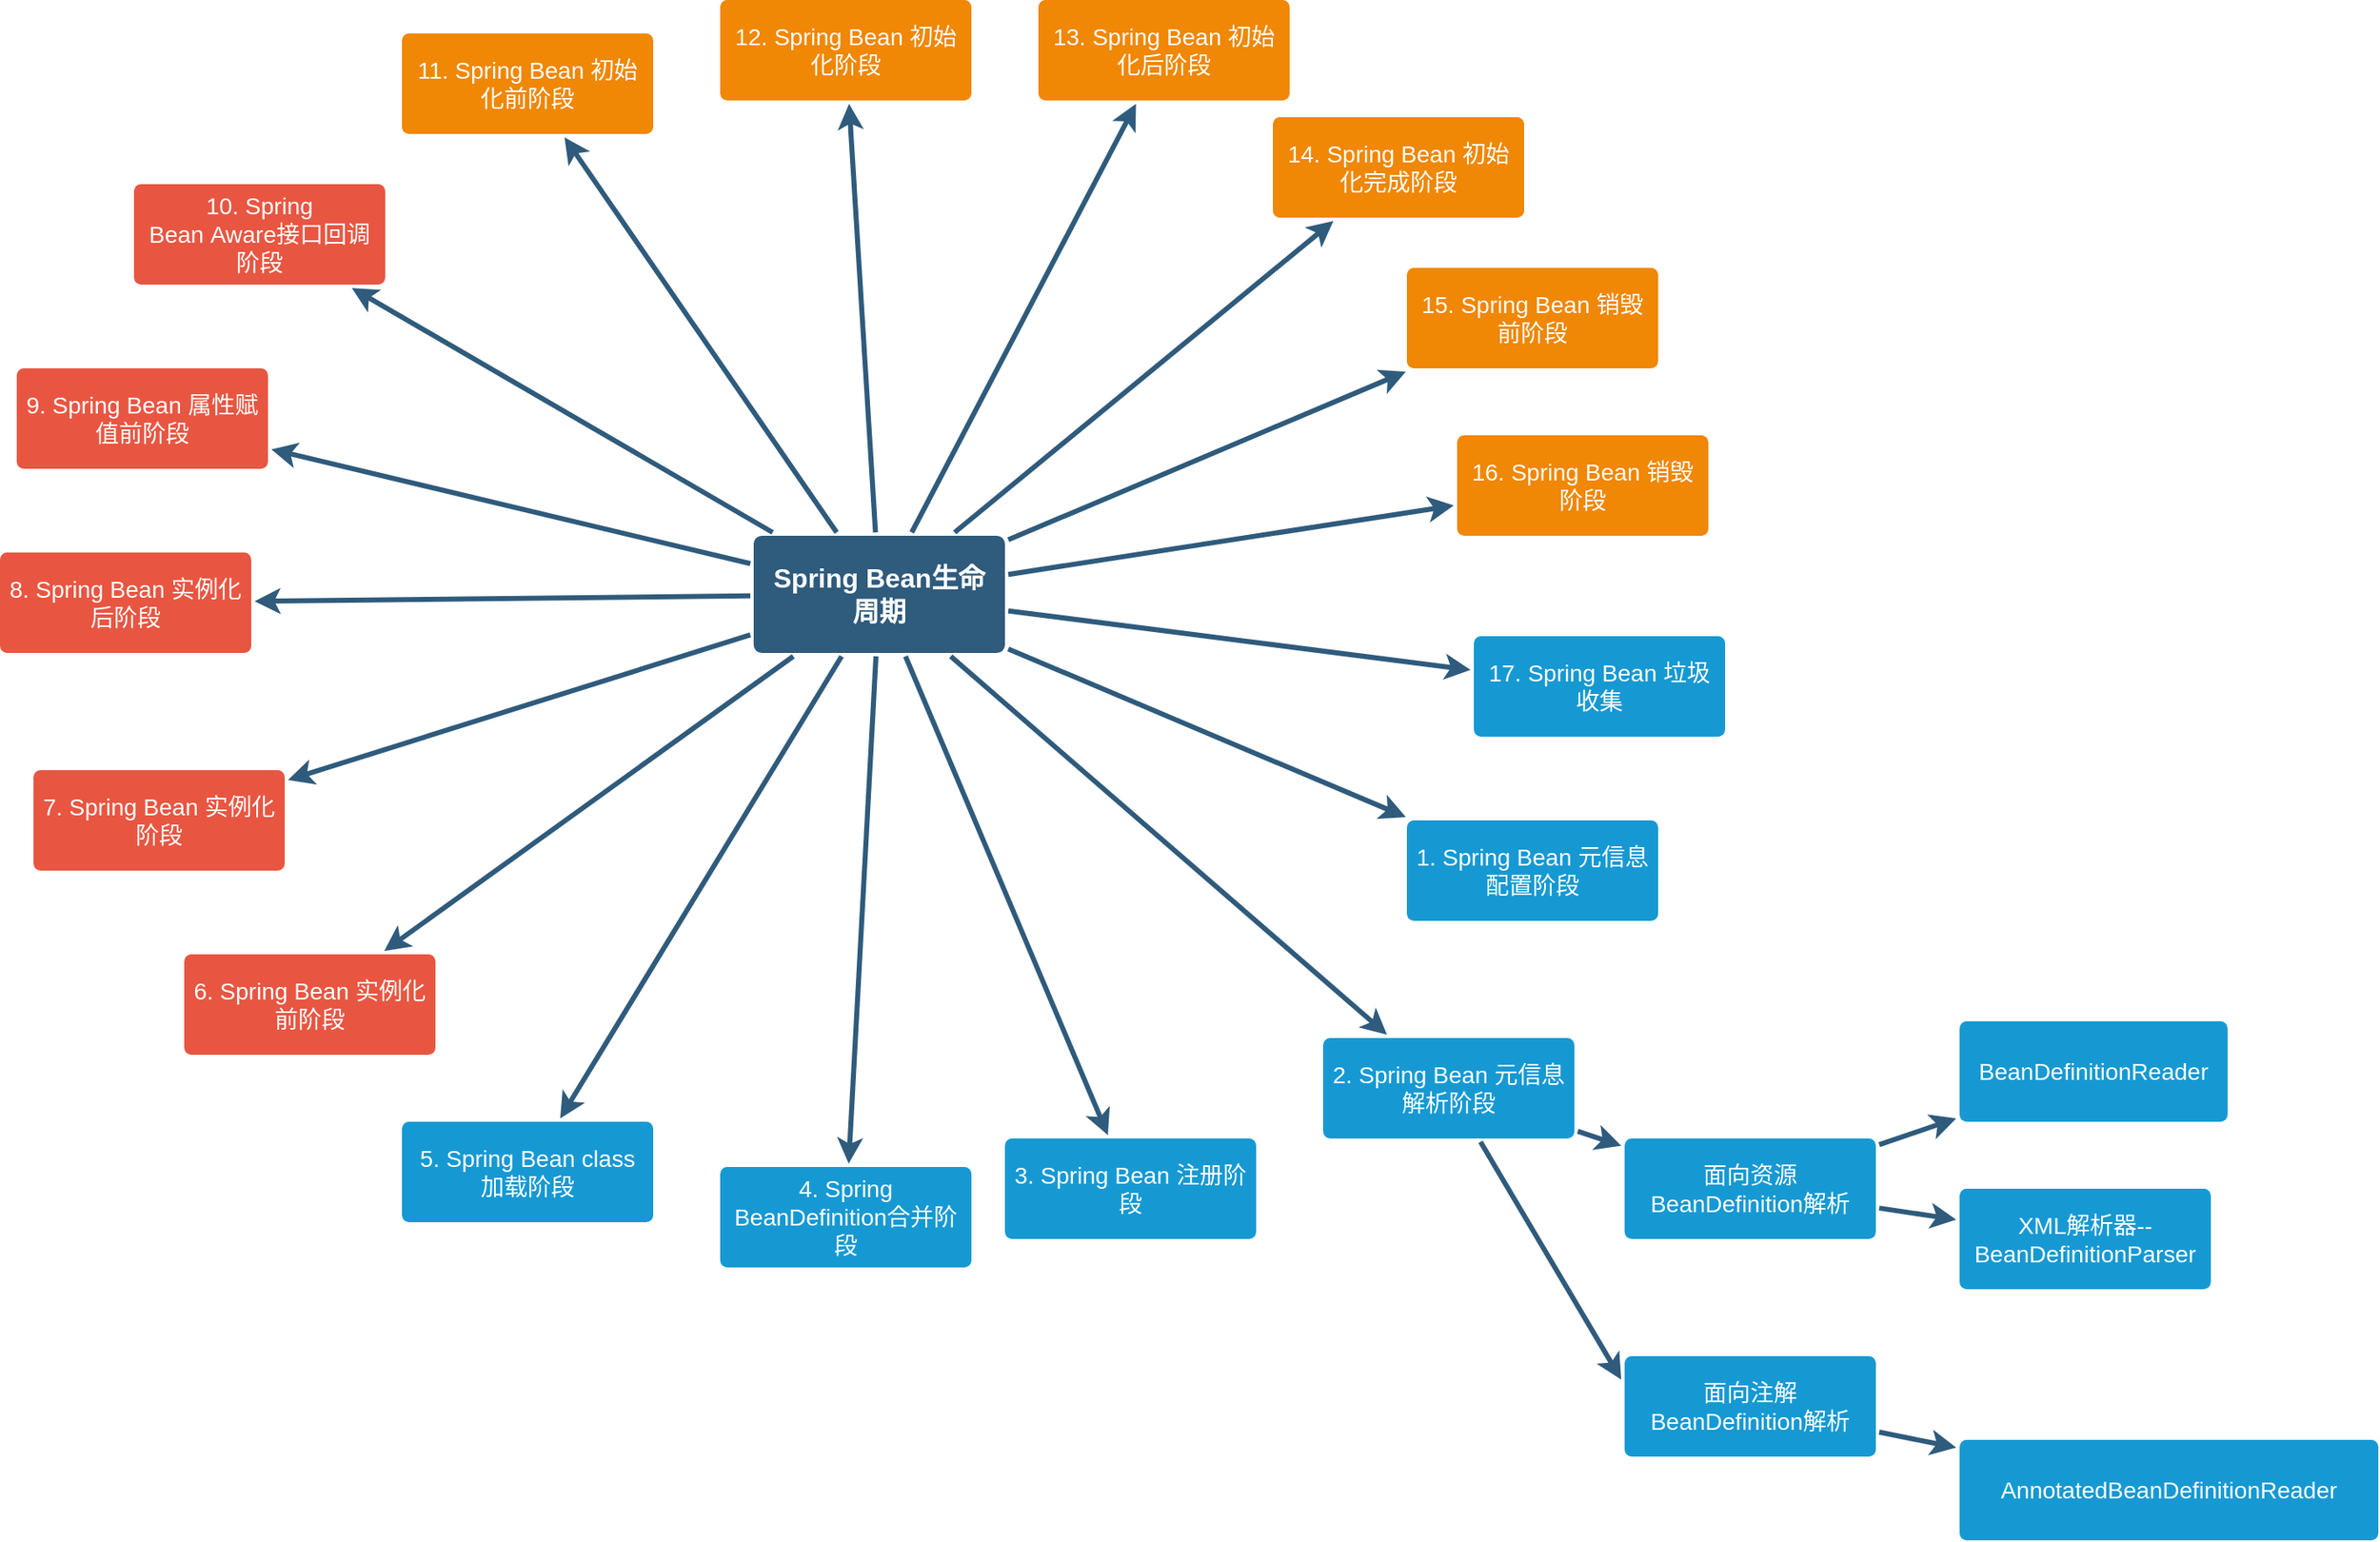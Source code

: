 <mxfile version="12.9.14" type="github">
  <diagram id="6a731a19-8d31-9384-78a2-239565b7b9f0" name="Spring Bean LifeCycle">
    <mxGraphModel dx="1520" dy="784" grid="1" gridSize="10" guides="1" tooltips="1" connect="1" arrows="1" fold="1" page="1" pageScale="1" pageWidth="1169" pageHeight="827" background="#ffffff" math="0" shadow="0">
      <root>
        <mxCell id="0" />
        <mxCell id="1" parent="0" />
        <mxCell id="1745" value="" style="edgeStyle=none;rounded=0;jumpStyle=none;html=1;shadow=0;labelBackgroundColor=none;startArrow=none;startFill=0;endArrow=classic;endFill=1;jettySize=auto;orthogonalLoop=1;strokeColor=#2F5B7C;strokeWidth=3;fontFamily=Helvetica;fontSize=16;fontColor=#23445D;spacing=5;" parent="1" source="1749" target="1764" edge="1">
          <mxGeometry relative="1" as="geometry" />
        </mxCell>
        <mxCell id="1747" value="" style="edgeStyle=none;rounded=0;jumpStyle=none;html=1;shadow=0;labelBackgroundColor=none;startArrow=none;startFill=0;endArrow=classic;endFill=1;jettySize=auto;orthogonalLoop=1;strokeColor=#2F5B7C;strokeWidth=3;fontFamily=Helvetica;fontSize=16;fontColor=#23445D;spacing=5;" parent="1" source="1749" target="1760" edge="1">
          <mxGeometry relative="1" as="geometry" />
        </mxCell>
        <mxCell id="1748" value="" style="edgeStyle=none;rounded=0;jumpStyle=none;html=1;shadow=0;labelBackgroundColor=none;startArrow=none;startFill=0;endArrow=classic;endFill=1;jettySize=auto;orthogonalLoop=1;strokeColor=#2F5B7C;strokeWidth=3;fontFamily=Helvetica;fontSize=16;fontColor=#23445D;spacing=5;" parent="1" source="1749" target="1753" edge="1">
          <mxGeometry relative="1" as="geometry" />
        </mxCell>
        <mxCell id="tWuMF48Xg9CNLqT5guID-1783" style="edgeStyle=none;rounded=0;jumpStyle=none;html=1;shadow=0;labelBackgroundColor=none;startArrow=none;startFill=0;endArrow=classic;endFill=1;jettySize=auto;orthogonalLoop=1;strokeColor=#2F5B7C;strokeWidth=3;fontFamily=Helvetica;fontSize=16;fontColor=#23445D;spacing=5;" parent="1" source="1749" target="tWuMF48Xg9CNLqT5guID-1780" edge="1">
          <mxGeometry relative="1" as="geometry" />
        </mxCell>
        <mxCell id="tWuMF48Xg9CNLqT5guID-1787" style="edgeStyle=none;rounded=0;jumpStyle=none;html=1;shadow=0;labelBackgroundColor=none;startArrow=none;startFill=0;endArrow=classic;endFill=1;jettySize=auto;orthogonalLoop=1;strokeColor=#2F5B7C;strokeWidth=3;fontFamily=Helvetica;fontSize=16;fontColor=#23445D;spacing=5;" parent="1" source="1749" target="tWuMF48Xg9CNLqT5guID-1786" edge="1">
          <mxGeometry relative="1" as="geometry" />
        </mxCell>
        <mxCell id="tWuMF48Xg9CNLqT5guID-1789" style="edgeStyle=none;rounded=0;jumpStyle=none;html=1;shadow=0;labelBackgroundColor=none;startArrow=none;startFill=0;endArrow=classic;endFill=1;jettySize=auto;orthogonalLoop=1;strokeColor=#2F5B7C;strokeWidth=3;fontFamily=Helvetica;fontSize=16;fontColor=#23445D;spacing=5;" parent="1" source="1749" target="tWuMF48Xg9CNLqT5guID-1788" edge="1">
          <mxGeometry relative="1" as="geometry" />
        </mxCell>
        <mxCell id="tWuMF48Xg9CNLqT5guID-1792" style="edgeStyle=none;rounded=0;jumpStyle=none;html=1;shadow=0;labelBackgroundColor=none;startArrow=none;startFill=0;endArrow=classic;endFill=1;jettySize=auto;orthogonalLoop=1;strokeColor=#2F5B7C;strokeWidth=3;fontFamily=Helvetica;fontSize=16;fontColor=#23445D;spacing=5;" parent="1" source="1749" target="tWuMF48Xg9CNLqT5guID-1791" edge="1">
          <mxGeometry relative="1" as="geometry" />
        </mxCell>
        <mxCell id="tWuMF48Xg9CNLqT5guID-1795" style="edgeStyle=none;rounded=0;jumpStyle=none;html=1;shadow=0;labelBackgroundColor=none;startArrow=none;startFill=0;endArrow=classic;endFill=1;jettySize=auto;orthogonalLoop=1;strokeColor=#2F5B7C;strokeWidth=3;fontFamily=Helvetica;fontSize=16;fontColor=#23445D;spacing=5;" parent="1" source="1749" target="tWuMF48Xg9CNLqT5guID-1794" edge="1">
          <mxGeometry relative="1" as="geometry" />
        </mxCell>
        <mxCell id="tWuMF48Xg9CNLqT5guID-1797" style="edgeStyle=none;rounded=0;jumpStyle=none;html=1;shadow=0;labelBackgroundColor=none;startArrow=none;startFill=0;endArrow=classic;endFill=1;jettySize=auto;orthogonalLoop=1;strokeColor=#2F5B7C;strokeWidth=3;fontFamily=Helvetica;fontSize=16;fontColor=#23445D;spacing=5;" parent="1" source="1749" target="tWuMF48Xg9CNLqT5guID-1796" edge="1">
          <mxGeometry relative="1" as="geometry" />
        </mxCell>
        <mxCell id="tWuMF48Xg9CNLqT5guID-1799" style="edgeStyle=none;rounded=0;jumpStyle=none;html=1;shadow=0;labelBackgroundColor=none;startArrow=none;startFill=0;endArrow=classic;endFill=1;jettySize=auto;orthogonalLoop=1;strokeColor=#2F5B7C;strokeWidth=3;fontFamily=Helvetica;fontSize=16;fontColor=#23445D;spacing=5;" parent="1" source="1749" target="tWuMF48Xg9CNLqT5guID-1798" edge="1">
          <mxGeometry relative="1" as="geometry" />
        </mxCell>
        <mxCell id="tWuMF48Xg9CNLqT5guID-1801" style="edgeStyle=none;rounded=0;jumpStyle=none;html=1;shadow=0;labelBackgroundColor=none;startArrow=none;startFill=0;endArrow=classic;endFill=1;jettySize=auto;orthogonalLoop=1;strokeColor=#2F5B7C;strokeWidth=3;fontFamily=Helvetica;fontSize=16;fontColor=#23445D;spacing=5;" parent="1" source="1749" target="tWuMF48Xg9CNLqT5guID-1800" edge="1">
          <mxGeometry relative="1" as="geometry" />
        </mxCell>
        <mxCell id="tWuMF48Xg9CNLqT5guID-1803" style="edgeStyle=none;rounded=0;jumpStyle=none;html=1;shadow=0;labelBackgroundColor=none;startArrow=none;startFill=0;endArrow=classic;endFill=1;jettySize=auto;orthogonalLoop=1;strokeColor=#2F5B7C;strokeWidth=3;fontFamily=Helvetica;fontSize=16;fontColor=#23445D;spacing=5;" parent="1" source="1749" target="tWuMF48Xg9CNLqT5guID-1802" edge="1">
          <mxGeometry relative="1" as="geometry" />
        </mxCell>
        <mxCell id="tWuMF48Xg9CNLqT5guID-1806" style="edgeStyle=none;rounded=0;jumpStyle=none;html=1;shadow=0;labelBackgroundColor=none;startArrow=none;startFill=0;endArrow=classic;endFill=1;jettySize=auto;orthogonalLoop=1;strokeColor=#2F5B7C;strokeWidth=3;fontFamily=Helvetica;fontSize=16;fontColor=#23445D;spacing=5;" parent="1" source="1749" target="tWuMF48Xg9CNLqT5guID-1804" edge="1">
          <mxGeometry relative="1" as="geometry" />
        </mxCell>
        <mxCell id="tWuMF48Xg9CNLqT5guID-1808" style="edgeStyle=none;rounded=0;jumpStyle=none;html=1;shadow=0;labelBackgroundColor=none;startArrow=none;startFill=0;endArrow=classic;endFill=1;jettySize=auto;orthogonalLoop=1;strokeColor=#2F5B7C;strokeWidth=3;fontFamily=Helvetica;fontSize=16;fontColor=#23445D;spacing=5;" parent="1" source="1749" target="tWuMF48Xg9CNLqT5guID-1807" edge="1">
          <mxGeometry relative="1" as="geometry" />
        </mxCell>
        <mxCell id="tWuMF48Xg9CNLqT5guID-1810" style="edgeStyle=none;rounded=0;jumpStyle=none;html=1;shadow=0;labelBackgroundColor=none;startArrow=none;startFill=0;endArrow=classic;endFill=1;jettySize=auto;orthogonalLoop=1;strokeColor=#2F5B7C;strokeWidth=3;fontFamily=Helvetica;fontSize=16;fontColor=#23445D;spacing=5;" parent="1" source="1749" target="tWuMF48Xg9CNLqT5guID-1809" edge="1">
          <mxGeometry relative="1" as="geometry" />
        </mxCell>
        <mxCell id="tWuMF48Xg9CNLqT5guID-1813" style="edgeStyle=none;rounded=0;jumpStyle=none;html=1;shadow=0;labelBackgroundColor=none;startArrow=none;startFill=0;endArrow=classic;endFill=1;jettySize=auto;orthogonalLoop=1;strokeColor=#2F5B7C;strokeWidth=3;fontFamily=Helvetica;fontSize=16;fontColor=#23445D;spacing=5;" parent="1" source="1749" target="tWuMF48Xg9CNLqT5guID-1812" edge="1">
          <mxGeometry relative="1" as="geometry" />
        </mxCell>
        <mxCell id="tWuMF48Xg9CNLqT5guID-1815" style="edgeStyle=none;rounded=0;jumpStyle=none;html=1;shadow=0;labelBackgroundColor=none;startArrow=none;startFill=0;endArrow=classic;endFill=1;jettySize=auto;orthogonalLoop=1;strokeColor=#2F5B7C;strokeWidth=3;fontFamily=Helvetica;fontSize=16;fontColor=#23445D;spacing=5;" parent="1" source="1749" target="tWuMF48Xg9CNLqT5guID-1814" edge="1">
          <mxGeometry relative="1" as="geometry" />
        </mxCell>
        <mxCell id="1749" value="Spring Bean生命周期" style="rounded=1;whiteSpace=wrap;html=1;shadow=0;labelBackgroundColor=none;strokeColor=none;strokeWidth=3;fillColor=#2F5B7C;fontFamily=Helvetica;fontSize=16;fontColor=#FFFFFF;align=center;fontStyle=1;spacing=5;arcSize=7;perimeterSpacing=2;" parent="1" vertex="1">
          <mxGeometry x="520" y="390" width="150" height="70" as="geometry" />
        </mxCell>
        <mxCell id="1753" value="&lt;span style=&quot;font-family: , &amp;#34;stheiti&amp;#34; , &amp;#34;hei&amp;#34; , &amp;#34;heiti sc&amp;#34; , &amp;#34;microsoft yahei&amp;#34; , &amp;#34;arial&amp;#34; , sans-serif ; font-weight: 400&quot;&gt;9. Spring Bean&amp;nbsp;属性赋值前阶段&lt;/span&gt;" style="rounded=1;whiteSpace=wrap;html=1;shadow=0;labelBackgroundColor=none;strokeColor=none;strokeWidth=3;fillColor=#e85642;fontFamily=Helvetica;fontSize=14;fontColor=#FFFFFF;align=center;spacing=5;fontStyle=1;arcSize=7;perimeterSpacing=2;" parent="1" vertex="1">
          <mxGeometry x="80" y="290" width="150" height="60" as="geometry" />
        </mxCell>
        <mxCell id="1760" value="&lt;span style=&quot;font-family: , &amp;#34;stheiti&amp;#34; , &amp;#34;hei&amp;#34; , &amp;#34;heiti sc&amp;#34; , &amp;#34;microsoft yahei&amp;#34; , &amp;#34;arial&amp;#34; , sans-serif ; font-weight: 400&quot;&gt;7. Spring Bean&amp;nbsp;实例化阶段&lt;/span&gt;" style="rounded=1;whiteSpace=wrap;html=1;shadow=0;labelBackgroundColor=none;strokeColor=none;strokeWidth=3;fillColor=#e85642;fontFamily=Helvetica;fontSize=14;fontColor=#FFFFFF;align=center;spacing=5;fontStyle=1;arcSize=7;perimeterSpacing=2;" parent="1" vertex="1">
          <mxGeometry x="90" y="530" width="150" height="60" as="geometry" />
        </mxCell>
        <mxCell id="1764" value="&lt;span style=&quot;font-family: , &amp;#34;stheiti&amp;#34; , &amp;#34;hei&amp;#34; , &amp;#34;heiti sc&amp;#34; , &amp;#34;microsoft yahei&amp;#34; , &amp;#34;arial&amp;#34; , sans-serif ; font-weight: 400&quot;&gt;11. Spring Bean&amp;nbsp;初始化前阶段&lt;/span&gt;" style="rounded=1;whiteSpace=wrap;html=1;shadow=0;labelBackgroundColor=none;strokeColor=none;strokeWidth=3;fillColor=#F08705;fontFamily=Helvetica;fontSize=14;fontColor=#FFFFFF;align=center;spacing=5;fontStyle=1;arcSize=7;perimeterSpacing=2;" parent="1" vertex="1">
          <mxGeometry x="310" y="90" width="150" height="60" as="geometry" />
        </mxCell>
        <mxCell id="tWuMF48Xg9CNLqT5guID-1780" value="&lt;span style=&quot;font-family: , &amp;#34;stheiti&amp;#34; , &amp;#34;hei&amp;#34; , &amp;#34;heiti sc&amp;#34; , &amp;#34;microsoft yahei&amp;#34; , &amp;#34;arial&amp;#34; , sans-serif ; font-weight: 400&quot;&gt;10. Spring Bean&amp;nbsp;Aware接口回调阶段&lt;/span&gt;" style="rounded=1;whiteSpace=wrap;html=1;shadow=0;labelBackgroundColor=none;strokeColor=none;strokeWidth=3;fillColor=#e85642;fontFamily=Helvetica;fontSize=14;fontColor=#FFFFFF;align=center;spacing=5;fontStyle=1;arcSize=7;perimeterSpacing=2;" parent="1" vertex="1">
          <mxGeometry x="150" y="180" width="150" height="60" as="geometry" />
        </mxCell>
        <mxCell id="tWuMF48Xg9CNLqT5guID-1786" value="&lt;span style=&quot;font-family: , &amp;#34;stheiti&amp;#34; , &amp;#34;hei&amp;#34; , &amp;#34;heiti sc&amp;#34; , &amp;#34;microsoft yahei&amp;#34; , &amp;#34;arial&amp;#34; , sans-serif ; font-weight: 400&quot;&gt;12. Spring Bean&amp;nbsp;初始化阶段&lt;/span&gt;" style="rounded=1;whiteSpace=wrap;html=1;shadow=0;labelBackgroundColor=none;strokeColor=none;strokeWidth=3;fillColor=#F08705;fontFamily=Helvetica;fontSize=14;fontColor=#FFFFFF;align=center;spacing=5;fontStyle=1;arcSize=7;perimeterSpacing=2;" parent="1" vertex="1">
          <mxGeometry x="500" y="70" width="150" height="60" as="geometry" />
        </mxCell>
        <mxCell id="tWuMF48Xg9CNLqT5guID-1788" value="&lt;span style=&quot;font-family: , &amp;#34;stheiti&amp;#34; , &amp;#34;hei&amp;#34; , &amp;#34;heiti sc&amp;#34; , &amp;#34;microsoft yahei&amp;#34; , &amp;#34;arial&amp;#34; , sans-serif ; font-weight: 400&quot;&gt;8. Spring Bean 实例化后阶段&lt;/span&gt;" style="rounded=1;whiteSpace=wrap;html=1;shadow=0;labelBackgroundColor=none;strokeColor=none;strokeWidth=3;fillColor=#e85642;fontFamily=Helvetica;fontSize=14;fontColor=#FFFFFF;align=center;spacing=5;fontStyle=1;arcSize=7;perimeterSpacing=2;" parent="1" vertex="1">
          <mxGeometry x="70" y="400" width="150" height="60" as="geometry" />
        </mxCell>
        <mxCell id="tWuMF48Xg9CNLqT5guID-1791" value="&lt;span style=&quot;font-family: , &amp;#34;stheiti&amp;#34; , &amp;#34;hei&amp;#34; , &amp;#34;heiti sc&amp;#34; , &amp;#34;microsoft yahei&amp;#34; , &amp;#34;arial&amp;#34; , sans-serif ; font-weight: 400&quot;&gt;6. Spring Bean 实例化前阶段&lt;/span&gt;" style="rounded=1;whiteSpace=wrap;html=1;shadow=0;labelBackgroundColor=none;strokeColor=none;strokeWidth=3;fillColor=#e85642;fontFamily=Helvetica;fontSize=14;fontColor=#FFFFFF;align=center;spacing=5;fontStyle=1;arcSize=7;perimeterSpacing=2;" parent="1" vertex="1">
          <mxGeometry x="180" y="640" width="150" height="60" as="geometry" />
        </mxCell>
        <mxCell id="tWuMF48Xg9CNLqT5guID-1794" value="&lt;span style=&quot;font-family: , &amp;#34;stheiti&amp;#34; , &amp;#34;hei&amp;#34; , &amp;#34;heiti sc&amp;#34; , &amp;#34;microsoft yahei&amp;#34; , &amp;#34;arial&amp;#34; , sans-serif ; font-weight: 400&quot;&gt;5. Spring Bean class加载阶段&lt;/span&gt;" style="rounded=1;whiteSpace=wrap;html=1;shadow=0;labelBackgroundColor=none;strokeColor=none;strokeWidth=3;fillColor=#1699d3;fontFamily=Helvetica;fontSize=14;fontColor=#FFFFFF;align=center;spacing=5;fontStyle=1;arcSize=7;perimeterSpacing=2;" parent="1" vertex="1">
          <mxGeometry x="310" y="740" width="150" height="60" as="geometry" />
        </mxCell>
        <mxCell id="tWuMF48Xg9CNLqT5guID-1796" value="&lt;span style=&quot;font-family: , &amp;#34;stheiti&amp;#34; , &amp;#34;hei&amp;#34; , &amp;#34;heiti sc&amp;#34; , &amp;#34;microsoft yahei&amp;#34; , &amp;#34;arial&amp;#34; , sans-serif ; font-weight: 400&quot;&gt;4. Spring BeanDefinition合并阶段&lt;/span&gt;" style="rounded=1;whiteSpace=wrap;html=1;shadow=0;labelBackgroundColor=none;strokeColor=none;strokeWidth=3;fillColor=#1699d3;fontFamily=Helvetica;fontSize=14;fontColor=#FFFFFF;align=center;spacing=5;fontStyle=1;arcSize=7;perimeterSpacing=2;" parent="1" vertex="1">
          <mxGeometry x="500" y="767" width="150" height="60" as="geometry" />
        </mxCell>
        <mxCell id="tWuMF48Xg9CNLqT5guID-1798" value="&lt;span style=&quot;font-family: , &amp;#34;stheiti&amp;#34; , &amp;#34;hei&amp;#34; , &amp;#34;heiti sc&amp;#34; , &amp;#34;microsoft yahei&amp;#34; , &amp;#34;arial&amp;#34; , sans-serif ; font-weight: 400&quot;&gt;3. Spring Bean 注册阶段&lt;/span&gt;" style="rounded=1;whiteSpace=wrap;html=1;shadow=0;labelBackgroundColor=none;strokeColor=none;strokeWidth=3;fillColor=#1699d3;fontFamily=Helvetica;fontSize=14;fontColor=#FFFFFF;align=center;spacing=5;fontStyle=1;arcSize=7;perimeterSpacing=2;" parent="1" vertex="1">
          <mxGeometry x="670" y="750" width="150" height="60" as="geometry" />
        </mxCell>
        <mxCell id="a5LNJJJlX2vmiXzRFUps-1772" style="edgeStyle=none;rounded=0;jumpStyle=none;html=1;shadow=0;labelBackgroundColor=none;startArrow=none;startFill=0;endArrow=classic;endFill=1;jettySize=auto;orthogonalLoop=1;strokeColor=#2F5B7C;strokeWidth=3;fontFamily=Helvetica;fontSize=16;fontColor=#23445D;spacing=5;" edge="1" parent="1" source="tWuMF48Xg9CNLqT5guID-1800" target="a5LNJJJlX2vmiXzRFUps-1764">
          <mxGeometry relative="1" as="geometry" />
        </mxCell>
        <mxCell id="a5LNJJJlX2vmiXzRFUps-1773" style="edgeStyle=none;rounded=0;jumpStyle=none;html=1;shadow=0;labelBackgroundColor=none;startArrow=none;startFill=0;endArrow=classic;endFill=1;jettySize=auto;orthogonalLoop=1;strokeColor=#2F5B7C;strokeWidth=3;fontFamily=Helvetica;fontSize=16;fontColor=#23445D;spacing=5;entryX=0;entryY=0.25;entryDx=0;entryDy=0;" edge="1" parent="1" source="tWuMF48Xg9CNLqT5guID-1800" target="a5LNJJJlX2vmiXzRFUps-1765">
          <mxGeometry relative="1" as="geometry" />
        </mxCell>
        <mxCell id="tWuMF48Xg9CNLqT5guID-1800" value="&lt;span style=&quot;font-family: , &amp;#34;stheiti&amp;#34; , &amp;#34;hei&amp;#34; , &amp;#34;heiti sc&amp;#34; , &amp;#34;microsoft yahei&amp;#34; , &amp;#34;arial&amp;#34; , sans-serif ; font-weight: 400&quot;&gt;2. Spring Bean 元信息解析阶段&lt;/span&gt;" style="rounded=1;whiteSpace=wrap;html=1;shadow=0;labelBackgroundColor=none;strokeColor=none;strokeWidth=3;fillColor=#1699d3;fontFamily=Helvetica;fontSize=14;fontColor=#FFFFFF;align=center;spacing=5;fontStyle=1;arcSize=7;perimeterSpacing=2;" parent="1" vertex="1">
          <mxGeometry x="860" y="690" width="150" height="60" as="geometry" />
        </mxCell>
        <mxCell id="tWuMF48Xg9CNLqT5guID-1802" value="&lt;span style=&quot;font-family: , &amp;#34;stheiti&amp;#34; , &amp;#34;hei&amp;#34; , &amp;#34;heiti sc&amp;#34; , &amp;#34;microsoft yahei&amp;#34; , &amp;#34;arial&amp;#34; , sans-serif ; font-weight: 400&quot;&gt;1. Spring Bean 元信息配置阶段&lt;/span&gt;" style="rounded=1;whiteSpace=wrap;html=1;shadow=0;labelBackgroundColor=none;strokeColor=none;strokeWidth=3;fillColor=#1699d3;fontFamily=Helvetica;fontSize=14;fontColor=#FFFFFF;align=center;spacing=5;fontStyle=1;arcSize=7;perimeterSpacing=2;" parent="1" vertex="1">
          <mxGeometry x="910" y="560" width="150" height="60" as="geometry" />
        </mxCell>
        <mxCell id="tWuMF48Xg9CNLqT5guID-1804" value="&lt;span style=&quot;font-family: , &amp;#34;stheiti&amp;#34; , &amp;#34;hei&amp;#34; , &amp;#34;heiti sc&amp;#34; , &amp;#34;microsoft yahei&amp;#34; , &amp;#34;arial&amp;#34; , sans-serif ; font-weight: 400&quot;&gt;13. Spring Bean 初始化后阶段&lt;/span&gt;" style="rounded=1;whiteSpace=wrap;html=1;shadow=0;labelBackgroundColor=none;strokeColor=none;strokeWidth=3;fillColor=#F08705;fontFamily=Helvetica;fontSize=14;fontColor=#FFFFFF;align=center;spacing=5;fontStyle=1;arcSize=7;perimeterSpacing=2;" parent="1" vertex="1">
          <mxGeometry x="690" y="70" width="150" height="60" as="geometry" />
        </mxCell>
        <mxCell id="tWuMF48Xg9CNLqT5guID-1807" value="&lt;span style=&quot;font-family: , &amp;#34;stheiti&amp;#34; , &amp;#34;hei&amp;#34; , &amp;#34;heiti sc&amp;#34; , &amp;#34;microsoft yahei&amp;#34; , &amp;#34;arial&amp;#34; , sans-serif ; font-weight: 400&quot;&gt;14. Spring Bean&amp;nbsp;初始化完成阶段&lt;/span&gt;" style="rounded=1;whiteSpace=wrap;html=1;shadow=0;labelBackgroundColor=none;strokeColor=none;strokeWidth=3;fillColor=#F08705;fontFamily=Helvetica;fontSize=14;fontColor=#FFFFFF;align=center;spacing=5;fontStyle=1;arcSize=7;perimeterSpacing=2;" parent="1" vertex="1">
          <mxGeometry x="830" y="140" width="150" height="60" as="geometry" />
        </mxCell>
        <mxCell id="tWuMF48Xg9CNLqT5guID-1809" value="&lt;span style=&quot;font-family: , &amp;#34;stheiti&amp;#34; , &amp;#34;hei&amp;#34; , &amp;#34;heiti sc&amp;#34; , &amp;#34;microsoft yahei&amp;#34; , &amp;#34;arial&amp;#34; , sans-serif ; font-weight: 400&quot;&gt;15. Spring Bean&amp;nbsp;销毁前阶段&lt;/span&gt;" style="rounded=1;whiteSpace=wrap;html=1;shadow=0;labelBackgroundColor=none;strokeColor=none;strokeWidth=3;fillColor=#F08705;fontFamily=Helvetica;fontSize=14;fontColor=#FFFFFF;align=center;spacing=5;fontStyle=1;arcSize=7;perimeterSpacing=2;" parent="1" vertex="1">
          <mxGeometry x="910" y="230" width="150" height="60" as="geometry" />
        </mxCell>
        <mxCell id="tWuMF48Xg9CNLqT5guID-1812" value="&lt;span style=&quot;font-family: , &amp;#34;stheiti&amp;#34; , &amp;#34;hei&amp;#34; , &amp;#34;heiti sc&amp;#34; , &amp;#34;microsoft yahei&amp;#34; , &amp;#34;arial&amp;#34; , sans-serif ; font-weight: 400&quot;&gt;16. Spring Bean&amp;nbsp;销毁阶段&lt;/span&gt;" style="rounded=1;whiteSpace=wrap;html=1;shadow=0;labelBackgroundColor=none;strokeColor=none;strokeWidth=3;fillColor=#F08705;fontFamily=Helvetica;fontSize=14;fontColor=#FFFFFF;align=center;spacing=5;fontStyle=1;arcSize=7;perimeterSpacing=2;" parent="1" vertex="1">
          <mxGeometry x="940" y="330" width="150" height="60" as="geometry" />
        </mxCell>
        <mxCell id="tWuMF48Xg9CNLqT5guID-1814" value="&lt;span style=&quot;font-family: , &amp;#34;stheiti&amp;#34; , &amp;#34;hei&amp;#34; , &amp;#34;heiti sc&amp;#34; , &amp;#34;microsoft yahei&amp;#34; , &amp;#34;arial&amp;#34; , sans-serif ; font-weight: 400&quot;&gt;17. Spring Bean&amp;nbsp;垃圾收集&lt;/span&gt;" style="rounded=1;whiteSpace=wrap;html=1;shadow=0;labelBackgroundColor=none;strokeColor=none;strokeWidth=3;fillColor=#1699d3;fontFamily=Helvetica;fontSize=14;fontColor=#FFFFFF;align=center;spacing=5;fontStyle=1;arcSize=7;perimeterSpacing=2;" parent="1" vertex="1">
          <mxGeometry x="950" y="450" width="150" height="60" as="geometry" />
        </mxCell>
        <mxCell id="a5LNJJJlX2vmiXzRFUps-1770" style="edgeStyle=none;rounded=0;jumpStyle=none;html=1;shadow=0;labelBackgroundColor=none;startArrow=none;startFill=0;endArrow=classic;endFill=1;jettySize=auto;orthogonalLoop=1;strokeColor=#2F5B7C;strokeWidth=3;fontFamily=Helvetica;fontSize=16;fontColor=#23445D;spacing=5;" edge="1" parent="1" source="a5LNJJJlX2vmiXzRFUps-1764" target="a5LNJJJlX2vmiXzRFUps-1766">
          <mxGeometry relative="1" as="geometry" />
        </mxCell>
        <mxCell id="a5LNJJJlX2vmiXzRFUps-1771" style="edgeStyle=none;rounded=0;jumpStyle=none;html=1;shadow=0;labelBackgroundColor=none;startArrow=none;startFill=0;endArrow=classic;endFill=1;jettySize=auto;orthogonalLoop=1;strokeColor=#2F5B7C;strokeWidth=3;fontFamily=Helvetica;fontSize=16;fontColor=#23445D;spacing=5;" edge="1" parent="1" source="a5LNJJJlX2vmiXzRFUps-1764" target="a5LNJJJlX2vmiXzRFUps-1768">
          <mxGeometry relative="1" as="geometry" />
        </mxCell>
        <mxCell id="a5LNJJJlX2vmiXzRFUps-1764" value="&lt;span style=&quot;font-weight: 400&quot;&gt;面向资源BeanDefinition解析&lt;/span&gt;" style="rounded=1;whiteSpace=wrap;html=1;shadow=0;labelBackgroundColor=none;strokeColor=none;strokeWidth=3;fillColor=#1699d3;fontFamily=Helvetica;fontSize=14;fontColor=#FFFFFF;align=center;spacing=5;fontStyle=1;arcSize=7;perimeterSpacing=2;" vertex="1" parent="1">
          <mxGeometry x="1040" y="750" width="150" height="60" as="geometry" />
        </mxCell>
        <mxCell id="a5LNJJJlX2vmiXzRFUps-1774" style="edgeStyle=none;rounded=0;jumpStyle=none;html=1;shadow=0;labelBackgroundColor=none;startArrow=none;startFill=0;endArrow=classic;endFill=1;jettySize=auto;orthogonalLoop=1;strokeColor=#2F5B7C;strokeWidth=3;fontFamily=Helvetica;fontSize=16;fontColor=#23445D;spacing=5;" edge="1" parent="1" source="a5LNJJJlX2vmiXzRFUps-1765" target="a5LNJJJlX2vmiXzRFUps-1767">
          <mxGeometry relative="1" as="geometry" />
        </mxCell>
        <mxCell id="a5LNJJJlX2vmiXzRFUps-1765" value="&lt;span style=&quot;font-weight: 400&quot;&gt;面向注解BeanDefinition解析&lt;/span&gt;" style="rounded=1;whiteSpace=wrap;html=1;shadow=0;labelBackgroundColor=none;strokeColor=none;strokeWidth=3;fillColor=#1699d3;fontFamily=Helvetica;fontSize=14;fontColor=#FFFFFF;align=center;spacing=5;fontStyle=1;arcSize=7;perimeterSpacing=2;" vertex="1" parent="1">
          <mxGeometry x="1040" y="880" width="150" height="60" as="geometry" />
        </mxCell>
        <mxCell id="a5LNJJJlX2vmiXzRFUps-1766" value="&lt;span style=&quot;font-weight: 400&quot;&gt;BeanDefinitionReader&lt;/span&gt;" style="rounded=1;whiteSpace=wrap;html=1;shadow=0;labelBackgroundColor=none;strokeColor=none;strokeWidth=3;fillColor=#1699d3;fontFamily=Helvetica;fontSize=14;fontColor=#FFFFFF;align=center;spacing=5;fontStyle=1;arcSize=7;perimeterSpacing=2;" vertex="1" parent="1">
          <mxGeometry x="1240" y="680" width="160" height="60" as="geometry" />
        </mxCell>
        <mxCell id="a5LNJJJlX2vmiXzRFUps-1767" value="&lt;span style=&quot;font-weight: 400&quot;&gt;AnnotatedBeanDefinitionReader&lt;/span&gt;" style="rounded=1;whiteSpace=wrap;html=1;shadow=0;labelBackgroundColor=none;strokeColor=none;strokeWidth=3;fillColor=#1699d3;fontFamily=Helvetica;fontSize=14;fontColor=#FFFFFF;align=center;spacing=5;fontStyle=1;arcSize=7;perimeterSpacing=2;" vertex="1" parent="1">
          <mxGeometry x="1240" y="930" width="250" height="60" as="geometry" />
        </mxCell>
        <mxCell id="a5LNJJJlX2vmiXzRFUps-1768" value="&lt;span style=&quot;font-weight: 400&quot;&gt;XML解析器--BeanDefinitionParser&lt;/span&gt;" style="rounded=1;whiteSpace=wrap;html=1;shadow=0;labelBackgroundColor=none;strokeColor=none;strokeWidth=3;fillColor=#1699d3;fontFamily=Helvetica;fontSize=14;fontColor=#FFFFFF;align=center;spacing=5;fontStyle=1;arcSize=7;perimeterSpacing=2;" vertex="1" parent="1">
          <mxGeometry x="1240" y="780" width="150" height="60" as="geometry" />
        </mxCell>
      </root>
    </mxGraphModel>
  </diagram>
</mxfile>
